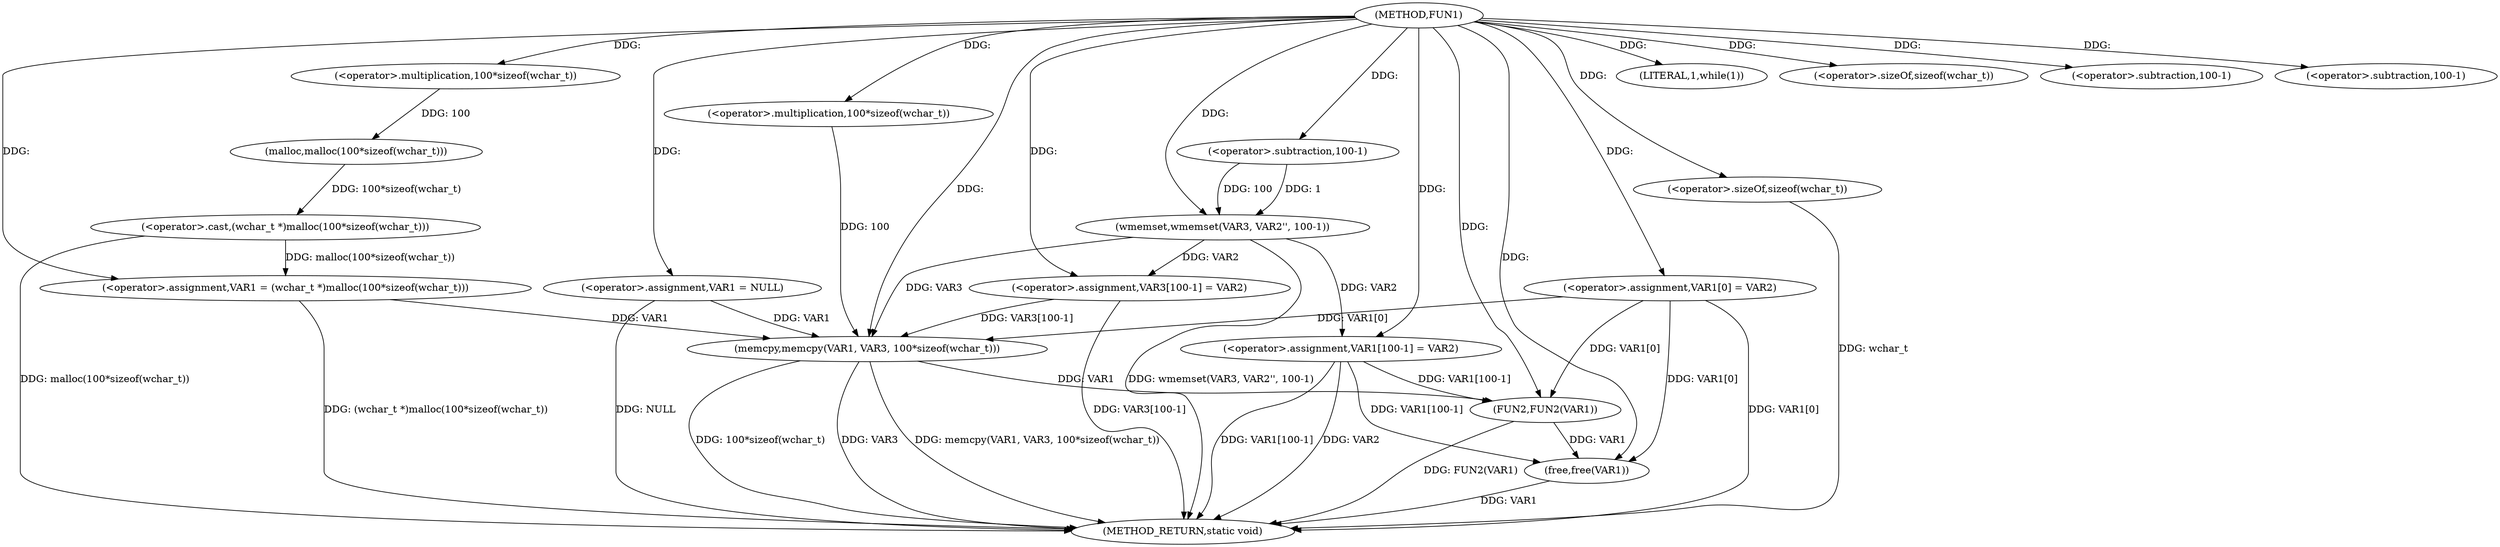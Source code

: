digraph FUN1 {  
"1000100" [label = "(METHOD,FUN1)" ]
"1000157" [label = "(METHOD_RETURN,static void)" ]
"1000103" [label = "(<operator>.assignment,VAR1 = NULL)" ]
"1000107" [label = "(LITERAL,1,while(1))" ]
"1000109" [label = "(<operator>.assignment,VAR1 = (wchar_t *)malloc(100*sizeof(wchar_t)))" ]
"1000111" [label = "(<operator>.cast,(wchar_t *)malloc(100*sizeof(wchar_t)))" ]
"1000113" [label = "(malloc,malloc(100*sizeof(wchar_t)))" ]
"1000114" [label = "(<operator>.multiplication,100*sizeof(wchar_t))" ]
"1000116" [label = "(<operator>.sizeOf,sizeof(wchar_t))" ]
"1000118" [label = "(<operator>.assignment,VAR1[0] = VAR2)" ]
"1000126" [label = "(wmemset,wmemset(VAR3, VAR2'', 100-1))" ]
"1000129" [label = "(<operator>.subtraction,100-1)" ]
"1000132" [label = "(<operator>.assignment,VAR3[100-1] = VAR2)" ]
"1000135" [label = "(<operator>.subtraction,100-1)" ]
"1000139" [label = "(memcpy,memcpy(VAR1, VAR3, 100*sizeof(wchar_t)))" ]
"1000142" [label = "(<operator>.multiplication,100*sizeof(wchar_t))" ]
"1000144" [label = "(<operator>.sizeOf,sizeof(wchar_t))" ]
"1000146" [label = "(<operator>.assignment,VAR1[100-1] = VAR2)" ]
"1000149" [label = "(<operator>.subtraction,100-1)" ]
"1000153" [label = "(FUN2,FUN2(VAR1))" ]
"1000155" [label = "(free,free(VAR1))" ]
  "1000126" -> "1000157"  [ label = "DDG: wmemset(VAR3, VAR2'', 100-1)"] 
  "1000139" -> "1000157"  [ label = "DDG: 100*sizeof(wchar_t)"] 
  "1000103" -> "1000157"  [ label = "DDG: NULL"] 
  "1000146" -> "1000157"  [ label = "DDG: VAR2"] 
  "1000153" -> "1000157"  [ label = "DDG: FUN2(VAR1)"] 
  "1000132" -> "1000157"  [ label = "DDG: VAR3[100-1]"] 
  "1000111" -> "1000157"  [ label = "DDG: malloc(100*sizeof(wchar_t))"] 
  "1000144" -> "1000157"  [ label = "DDG: wchar_t"] 
  "1000155" -> "1000157"  [ label = "DDG: VAR1"] 
  "1000118" -> "1000157"  [ label = "DDG: VAR1[0]"] 
  "1000139" -> "1000157"  [ label = "DDG: VAR3"] 
  "1000139" -> "1000157"  [ label = "DDG: memcpy(VAR1, VAR3, 100*sizeof(wchar_t))"] 
  "1000146" -> "1000157"  [ label = "DDG: VAR1[100-1]"] 
  "1000109" -> "1000157"  [ label = "DDG: (wchar_t *)malloc(100*sizeof(wchar_t))"] 
  "1000100" -> "1000103"  [ label = "DDG: "] 
  "1000100" -> "1000107"  [ label = "DDG: "] 
  "1000111" -> "1000109"  [ label = "DDG: malloc(100*sizeof(wchar_t))"] 
  "1000100" -> "1000109"  [ label = "DDG: "] 
  "1000113" -> "1000111"  [ label = "DDG: 100*sizeof(wchar_t)"] 
  "1000114" -> "1000113"  [ label = "DDG: 100"] 
  "1000100" -> "1000114"  [ label = "DDG: "] 
  "1000100" -> "1000116"  [ label = "DDG: "] 
  "1000100" -> "1000118"  [ label = "DDG: "] 
  "1000100" -> "1000126"  [ label = "DDG: "] 
  "1000129" -> "1000126"  [ label = "DDG: 100"] 
  "1000129" -> "1000126"  [ label = "DDG: 1"] 
  "1000100" -> "1000129"  [ label = "DDG: "] 
  "1000126" -> "1000132"  [ label = "DDG: VAR2"] 
  "1000100" -> "1000132"  [ label = "DDG: "] 
  "1000100" -> "1000135"  [ label = "DDG: "] 
  "1000103" -> "1000139"  [ label = "DDG: VAR1"] 
  "1000109" -> "1000139"  [ label = "DDG: VAR1"] 
  "1000118" -> "1000139"  [ label = "DDG: VAR1[0]"] 
  "1000100" -> "1000139"  [ label = "DDG: "] 
  "1000126" -> "1000139"  [ label = "DDG: VAR3"] 
  "1000132" -> "1000139"  [ label = "DDG: VAR3[100-1]"] 
  "1000142" -> "1000139"  [ label = "DDG: 100"] 
  "1000100" -> "1000142"  [ label = "DDG: "] 
  "1000100" -> "1000144"  [ label = "DDG: "] 
  "1000100" -> "1000146"  [ label = "DDG: "] 
  "1000126" -> "1000146"  [ label = "DDG: VAR2"] 
  "1000100" -> "1000149"  [ label = "DDG: "] 
  "1000139" -> "1000153"  [ label = "DDG: VAR1"] 
  "1000118" -> "1000153"  [ label = "DDG: VAR1[0]"] 
  "1000146" -> "1000153"  [ label = "DDG: VAR1[100-1]"] 
  "1000100" -> "1000153"  [ label = "DDG: "] 
  "1000153" -> "1000155"  [ label = "DDG: VAR1"] 
  "1000118" -> "1000155"  [ label = "DDG: VAR1[0]"] 
  "1000146" -> "1000155"  [ label = "DDG: VAR1[100-1]"] 
  "1000100" -> "1000155"  [ label = "DDG: "] 
}
